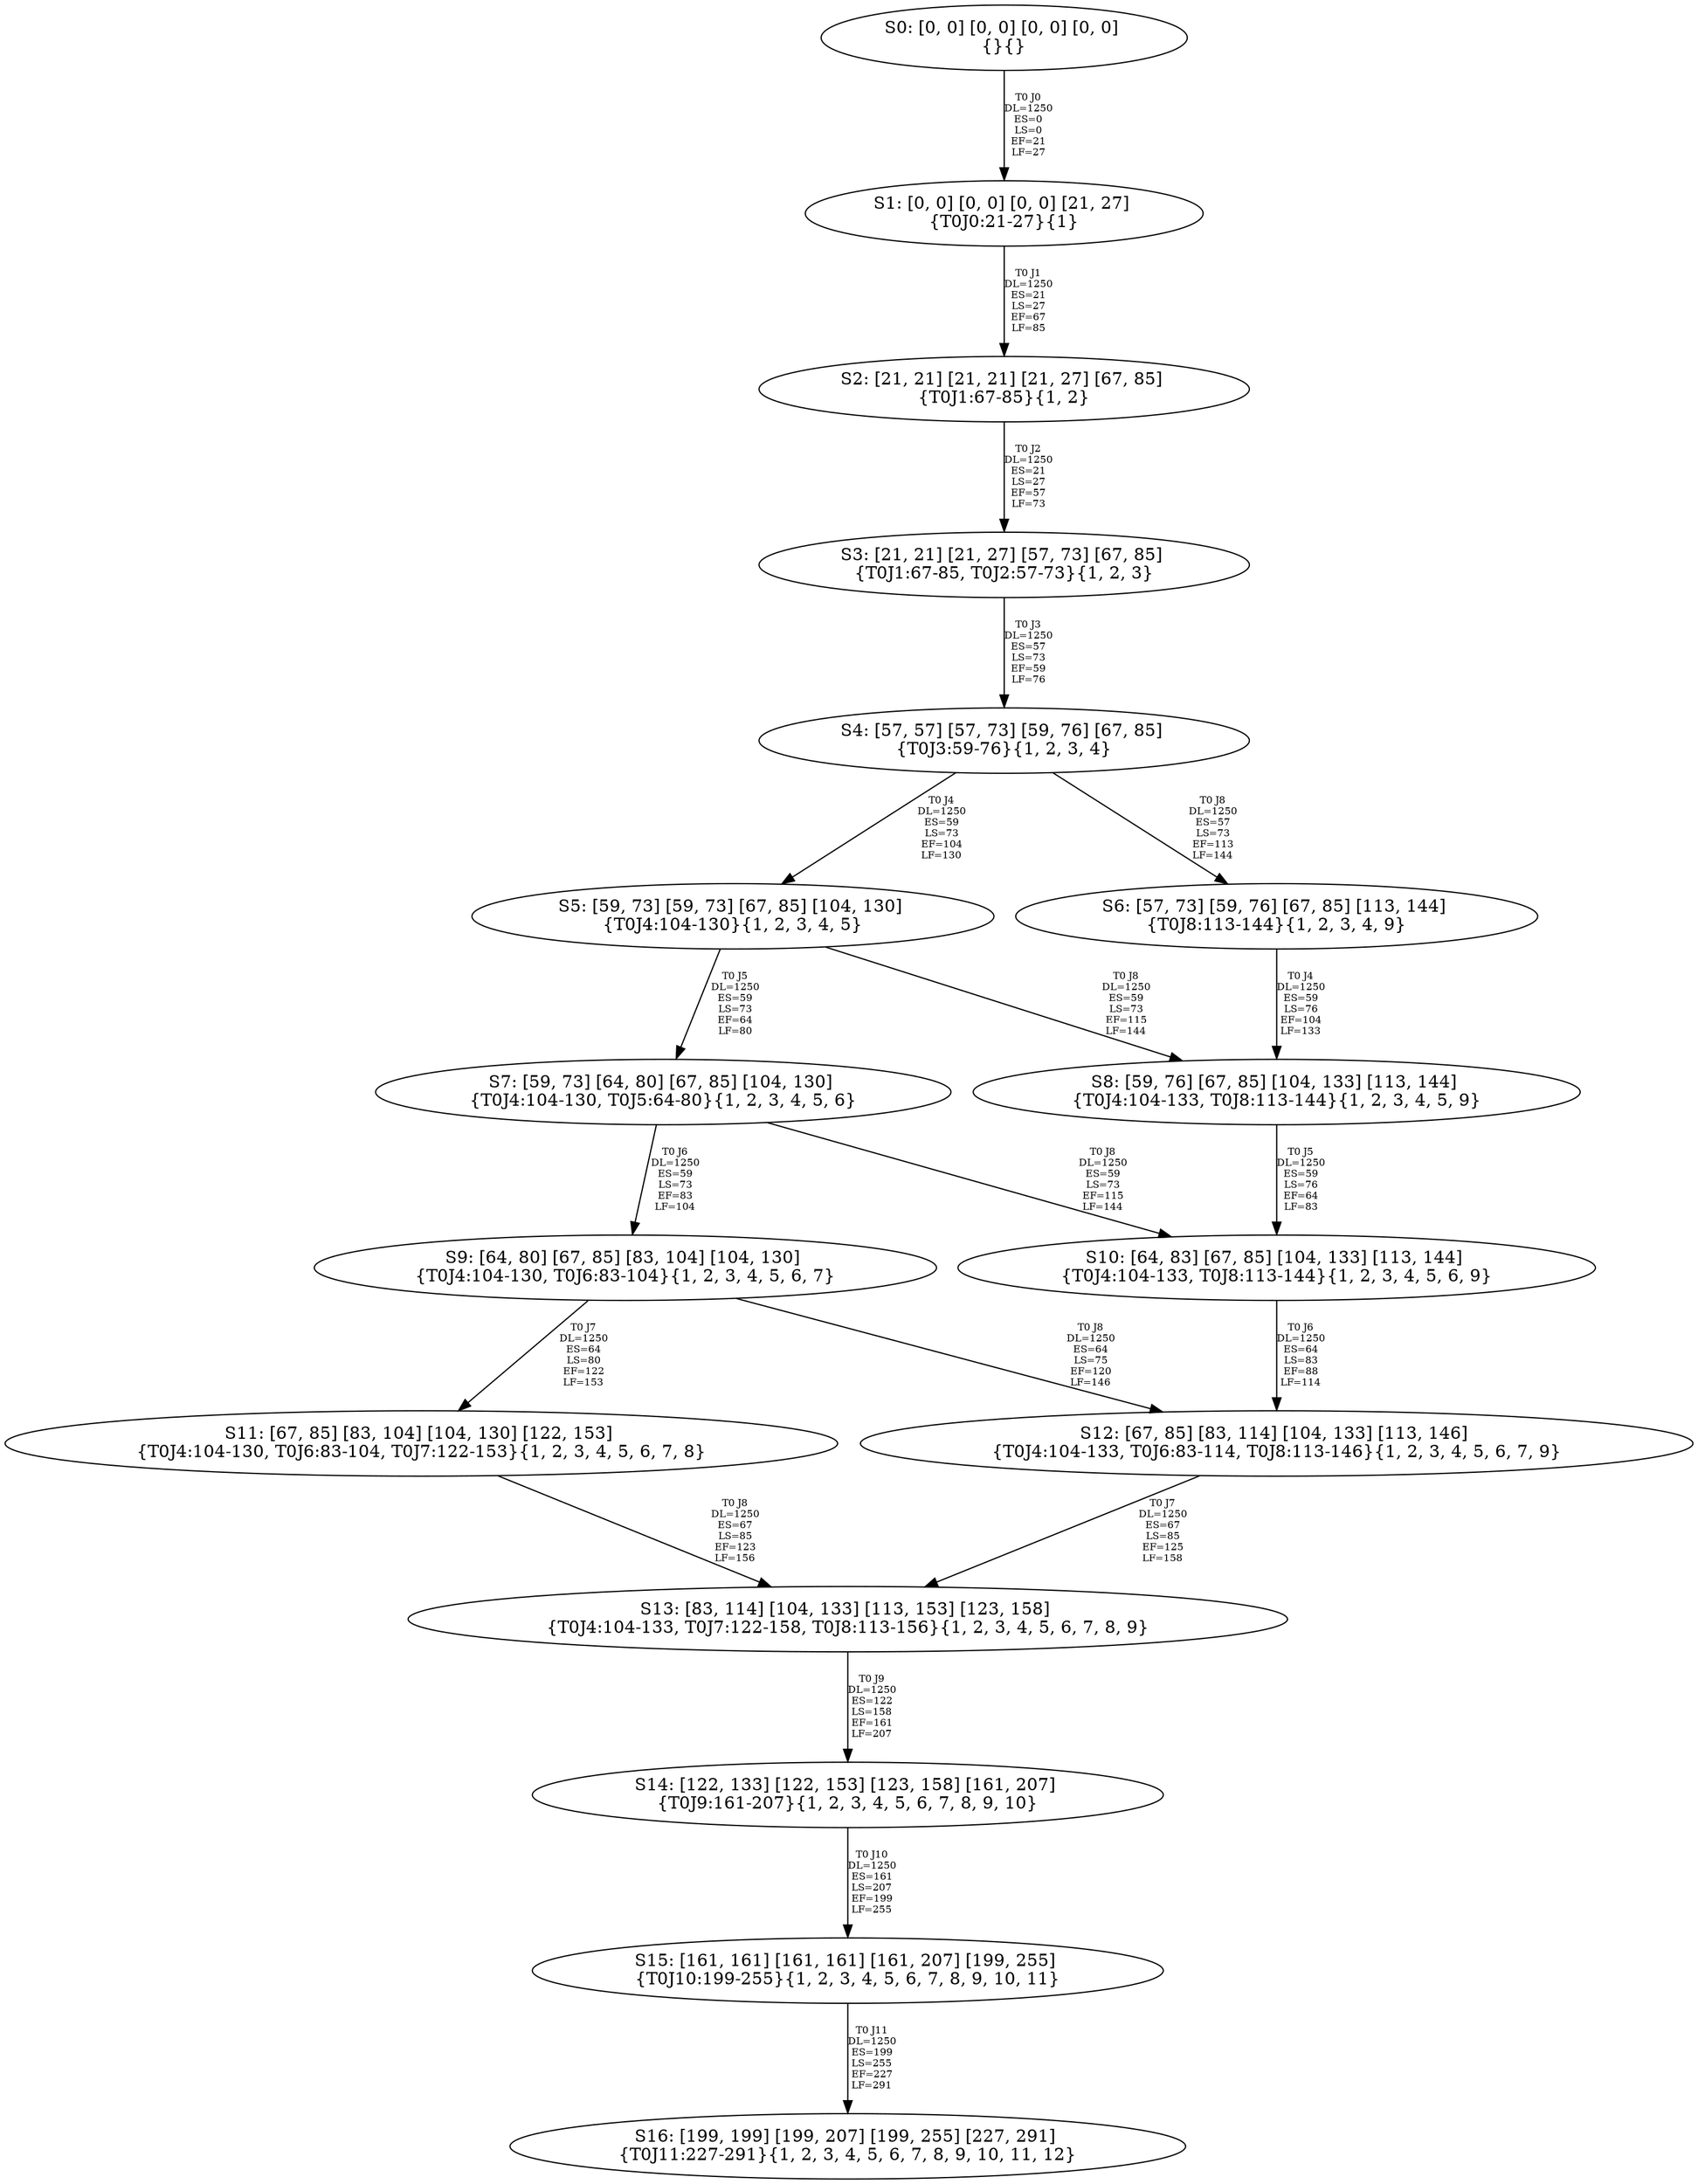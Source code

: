 digraph {
	S0[label="S0: [0, 0] [0, 0] [0, 0] [0, 0] \n{}{}"];
	S1[label="S1: [0, 0] [0, 0] [0, 0] [21, 27] \n{T0J0:21-27}{1}"];
	S2[label="S2: [21, 21] [21, 21] [21, 27] [67, 85] \n{T0J1:67-85}{1, 2}"];
	S3[label="S3: [21, 21] [21, 27] [57, 73] [67, 85] \n{T0J1:67-85, T0J2:57-73}{1, 2, 3}"];
	S4[label="S4: [57, 57] [57, 73] [59, 76] [67, 85] \n{T0J3:59-76}{1, 2, 3, 4}"];
	S5[label="S5: [59, 73] [59, 73] [67, 85] [104, 130] \n{T0J4:104-130}{1, 2, 3, 4, 5}"];
	S6[label="S6: [57, 73] [59, 76] [67, 85] [113, 144] \n{T0J8:113-144}{1, 2, 3, 4, 9}"];
	S7[label="S7: [59, 73] [64, 80] [67, 85] [104, 130] \n{T0J4:104-130, T0J5:64-80}{1, 2, 3, 4, 5, 6}"];
	S8[label="S8: [59, 76] [67, 85] [104, 133] [113, 144] \n{T0J4:104-133, T0J8:113-144}{1, 2, 3, 4, 5, 9}"];
	S9[label="S9: [64, 80] [67, 85] [83, 104] [104, 130] \n{T0J4:104-130, T0J6:83-104}{1, 2, 3, 4, 5, 6, 7}"];
	S10[label="S10: [64, 83] [67, 85] [104, 133] [113, 144] \n{T0J4:104-133, T0J8:113-144}{1, 2, 3, 4, 5, 6, 9}"];
	S11[label="S11: [67, 85] [83, 104] [104, 130] [122, 153] \n{T0J4:104-130, T0J6:83-104, T0J7:122-153}{1, 2, 3, 4, 5, 6, 7, 8}"];
	S12[label="S12: [67, 85] [83, 114] [104, 133] [113, 146] \n{T0J4:104-133, T0J6:83-114, T0J8:113-146}{1, 2, 3, 4, 5, 6, 7, 9}"];
	S13[label="S13: [83, 114] [104, 133] [113, 153] [123, 158] \n{T0J4:104-133, T0J7:122-158, T0J8:113-156}{1, 2, 3, 4, 5, 6, 7, 8, 9}"];
	S14[label="S14: [122, 133] [122, 153] [123, 158] [161, 207] \n{T0J9:161-207}{1, 2, 3, 4, 5, 6, 7, 8, 9, 10}"];
	S15[label="S15: [161, 161] [161, 161] [161, 207] [199, 255] \n{T0J10:199-255}{1, 2, 3, 4, 5, 6, 7, 8, 9, 10, 11}"];
	S16[label="S16: [199, 199] [199, 207] [199, 255] [227, 291] \n{T0J11:227-291}{1, 2, 3, 4, 5, 6, 7, 8, 9, 10, 11, 12}"];
	S0 -> S1[label="T0 J0\nDL=1250\nES=0\nLS=0\nEF=21\nLF=27",fontsize=8];
	S1 -> S2[label="T0 J1\nDL=1250\nES=21\nLS=27\nEF=67\nLF=85",fontsize=8];
	S2 -> S3[label="T0 J2\nDL=1250\nES=21\nLS=27\nEF=57\nLF=73",fontsize=8];
	S3 -> S4[label="T0 J3\nDL=1250\nES=57\nLS=73\nEF=59\nLF=76",fontsize=8];
	S4 -> S5[label="T0 J4\nDL=1250\nES=59\nLS=73\nEF=104\nLF=130",fontsize=8];
	S4 -> S6[label="T0 J8\nDL=1250\nES=57\nLS=73\nEF=113\nLF=144",fontsize=8];
	S5 -> S7[label="T0 J5\nDL=1250\nES=59\nLS=73\nEF=64\nLF=80",fontsize=8];
	S5 -> S8[label="T0 J8\nDL=1250\nES=59\nLS=73\nEF=115\nLF=144",fontsize=8];
	S6 -> S8[label="T0 J4\nDL=1250\nES=59\nLS=76\nEF=104\nLF=133",fontsize=8];
	S7 -> S9[label="T0 J6\nDL=1250\nES=59\nLS=73\nEF=83\nLF=104",fontsize=8];
	S7 -> S10[label="T0 J8\nDL=1250\nES=59\nLS=73\nEF=115\nLF=144",fontsize=8];
	S8 -> S10[label="T0 J5\nDL=1250\nES=59\nLS=76\nEF=64\nLF=83",fontsize=8];
	S9 -> S11[label="T0 J7\nDL=1250\nES=64\nLS=80\nEF=122\nLF=153",fontsize=8];
	S9 -> S12[label="T0 J8\nDL=1250\nES=64\nLS=75\nEF=120\nLF=146",fontsize=8];
	S10 -> S12[label="T0 J6\nDL=1250\nES=64\nLS=83\nEF=88\nLF=114",fontsize=8];
	S11 -> S13[label="T0 J8\nDL=1250\nES=67\nLS=85\nEF=123\nLF=156",fontsize=8];
	S12 -> S13[label="T0 J7\nDL=1250\nES=67\nLS=85\nEF=125\nLF=158",fontsize=8];
	S13 -> S14[label="T0 J9\nDL=1250\nES=122\nLS=158\nEF=161\nLF=207",fontsize=8];
	S14 -> S15[label="T0 J10\nDL=1250\nES=161\nLS=207\nEF=199\nLF=255",fontsize=8];
	S15 -> S16[label="T0 J11\nDL=1250\nES=199\nLS=255\nEF=227\nLF=291",fontsize=8];
}

